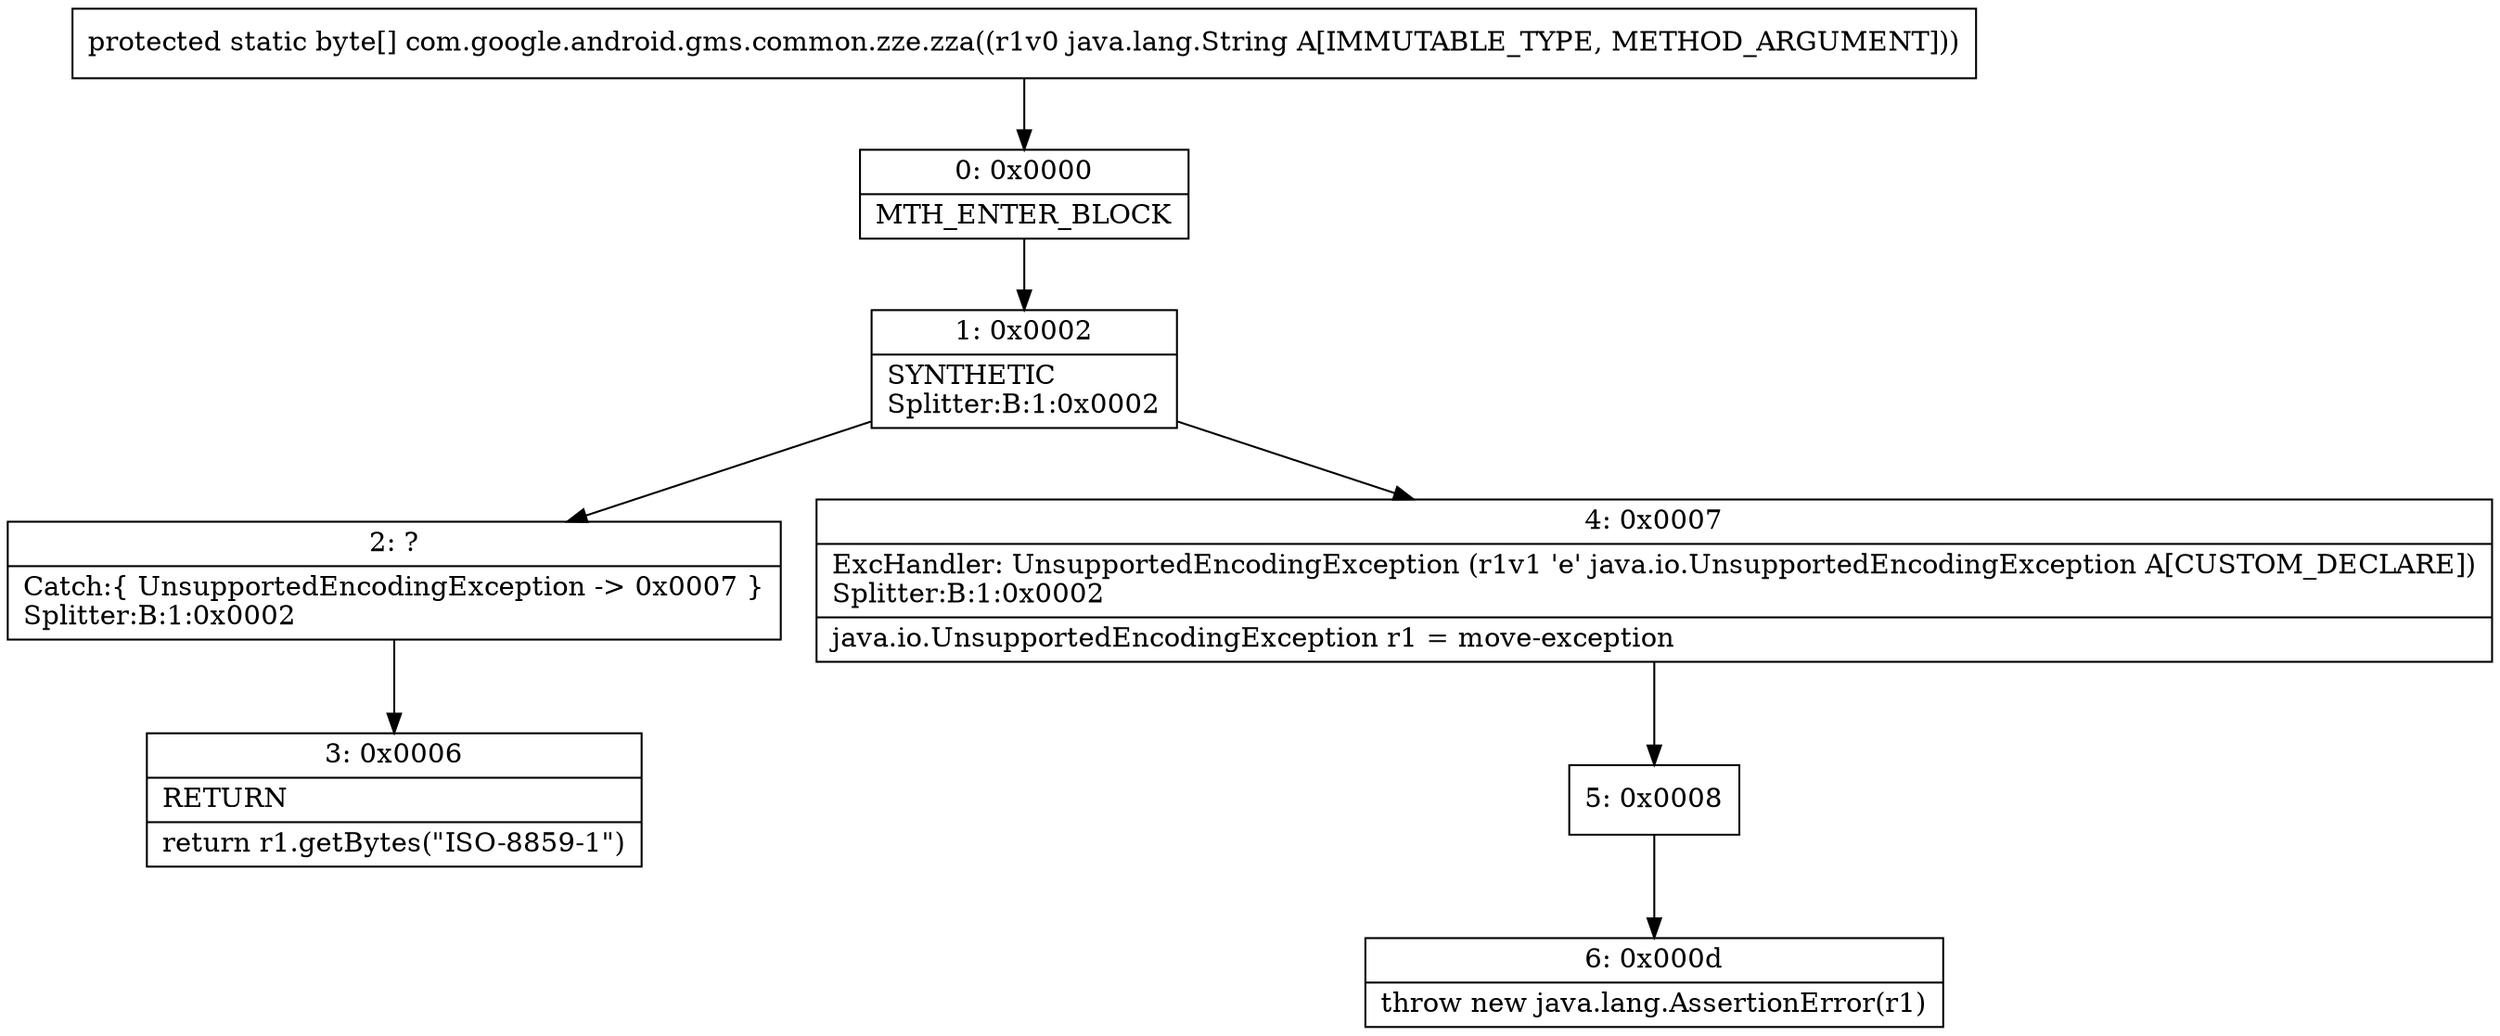 digraph "CFG forcom.google.android.gms.common.zze.zza(Ljava\/lang\/String;)[B" {
Node_0 [shape=record,label="{0\:\ 0x0000|MTH_ENTER_BLOCK\l}"];
Node_1 [shape=record,label="{1\:\ 0x0002|SYNTHETIC\lSplitter:B:1:0x0002\l}"];
Node_2 [shape=record,label="{2\:\ ?|Catch:\{ UnsupportedEncodingException \-\> 0x0007 \}\lSplitter:B:1:0x0002\l}"];
Node_3 [shape=record,label="{3\:\ 0x0006|RETURN\l|return r1.getBytes(\"ISO\-8859\-1\")\l}"];
Node_4 [shape=record,label="{4\:\ 0x0007|ExcHandler: UnsupportedEncodingException (r1v1 'e' java.io.UnsupportedEncodingException A[CUSTOM_DECLARE])\lSplitter:B:1:0x0002\l|java.io.UnsupportedEncodingException r1 = move\-exception\l}"];
Node_5 [shape=record,label="{5\:\ 0x0008}"];
Node_6 [shape=record,label="{6\:\ 0x000d|throw new java.lang.AssertionError(r1)\l}"];
MethodNode[shape=record,label="{protected static byte[] com.google.android.gms.common.zze.zza((r1v0 java.lang.String A[IMMUTABLE_TYPE, METHOD_ARGUMENT])) }"];
MethodNode -> Node_0;
Node_0 -> Node_1;
Node_1 -> Node_2;
Node_1 -> Node_4;
Node_2 -> Node_3;
Node_4 -> Node_5;
Node_5 -> Node_6;
}

